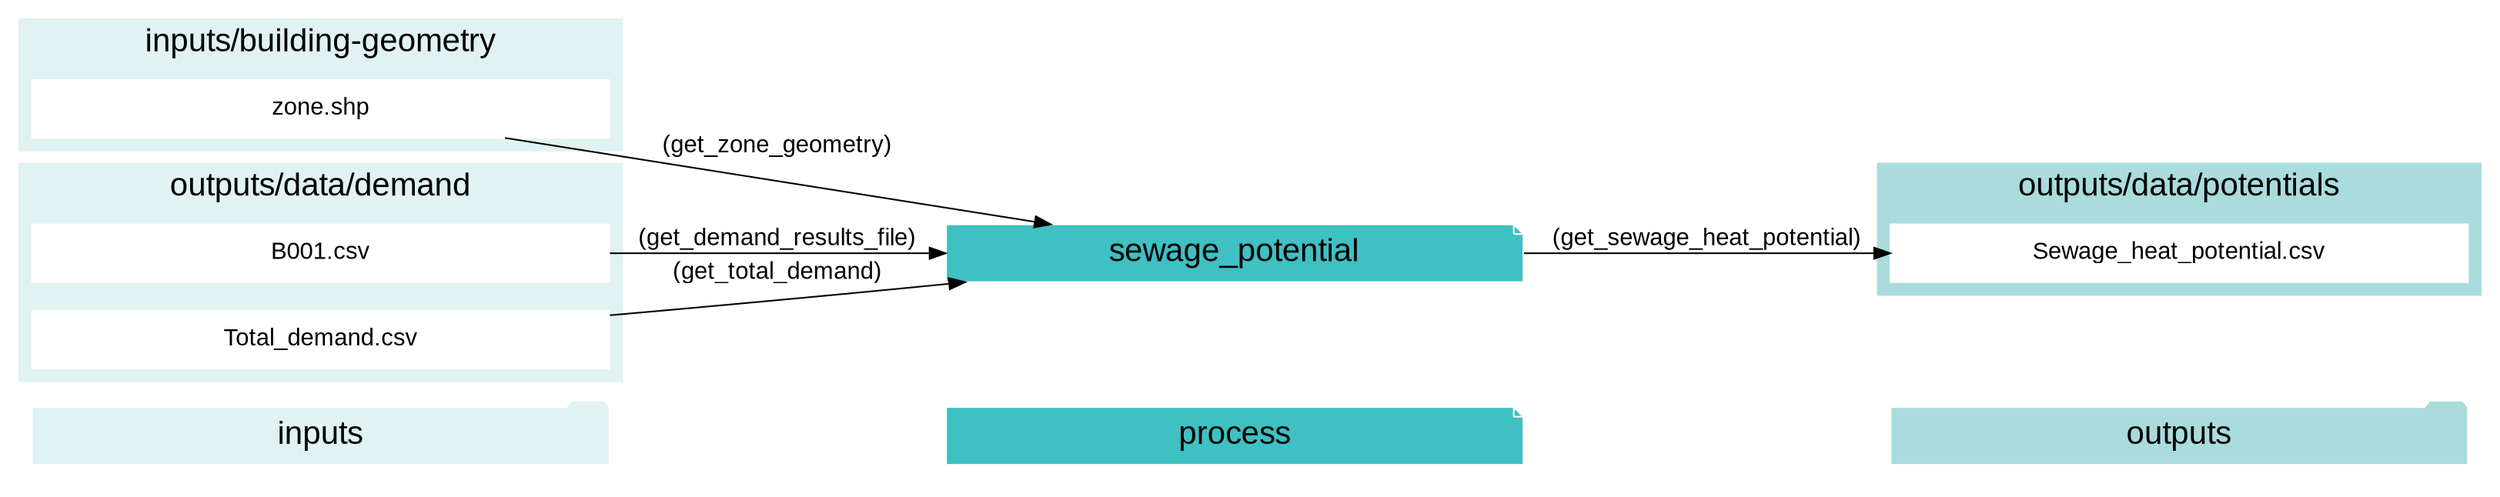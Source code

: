 digraph sewage_potential {
    rankdir="LR";
    graph [overlap=false, fontname=arial];
    node [shape=box, style=filled, color=white, fontsize=15, fontname=arial, fixedsize=true, width=5];
    edge [fontname=arial, fontsize = 15]
    newrank=true
    subgraph cluster_legend {
        fontsize=25
        style=invis
        "process"[style=filled, fillcolor="#3FC0C2", shape=note, fontsize=20, fontname="arial"]
        "inputs" [style=filled, shape=folder, color=white, fillcolor="#E1F2F2", fontsize=20]
        "outputs"[style=filled, shape=folder, color=white, fillcolor="#aadcdd", fontsize=20]
        "inputs"->"process"[style=invis]
        "process"->"outputs"[style=invis]
    }
    "sewage_potential"[style=filled, color=white, fillcolor="#3FC0C2", shape=note, fontsize=20, fontname=arial];
    subgraph cluster_0_in {
        style = filled;
        color = "#E1F2F2";
        fontsize = 20;
        rank=same;
        label="inputs/building-geometry";
        get_zone_geometry[label="zone.shp"];
    }
    subgraph cluster_1_in {
        style = filled;
        color = "#E1F2F2";
        fontsize = 20;
        rank=same;
        label="outputs/data/demand";
        get_demand_results_file[label="B001.csv"];
        get_total_demand[label="Total_demand.csv"];
    }
    subgraph cluster_2_out {
        style = filled;
        color = "#aadcdd";
        fontsize = 20;
        rank=same;
        label="outputs/data/potentials";
        get_sewage_heat_potential[label="Sewage_heat_potential.csv"];
    }
    get_demand_results_file -> "sewage_potential"[label="(get_demand_results_file)"];
    get_total_demand -> "sewage_potential"[label="(get_total_demand)"];
    get_zone_geometry -> "sewage_potential"[label="(get_zone_geometry)"];
    "sewage_potential" -> get_sewage_heat_potential[label="(get_sewage_heat_potential)"];
    }